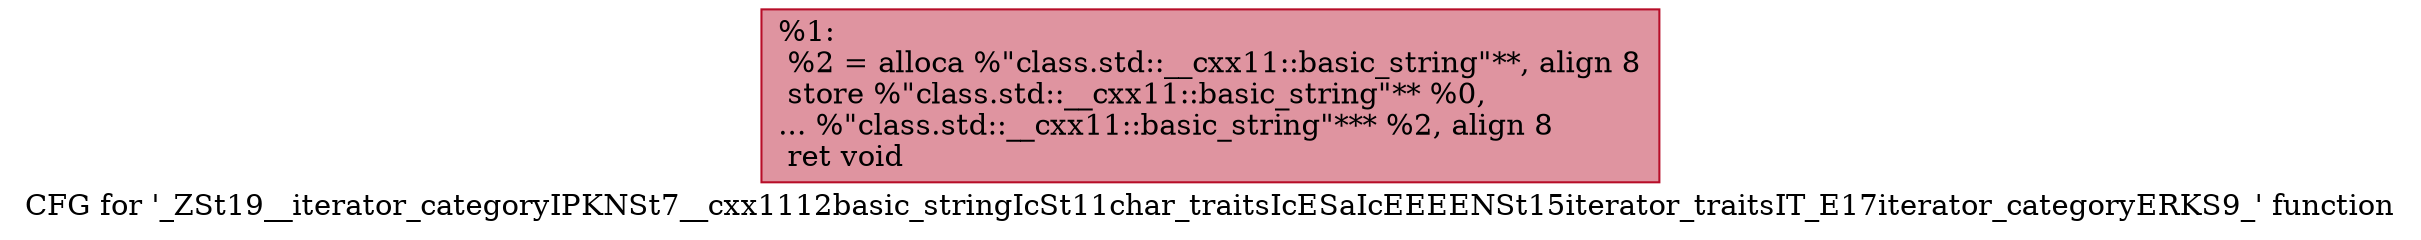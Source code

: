 digraph "CFG for '_ZSt19__iterator_categoryIPKNSt7__cxx1112basic_stringIcSt11char_traitsIcESaIcEEEENSt15iterator_traitsIT_E17iterator_categoryERKS9_' function" {
	label="CFG for '_ZSt19__iterator_categoryIPKNSt7__cxx1112basic_stringIcSt11char_traitsIcESaIcEEEENSt15iterator_traitsIT_E17iterator_categoryERKS9_' function";

	Node0x5643458d4e90 [shape=record,color="#b70d28ff", style=filled, fillcolor="#b70d2870",label="{%1:\l  %2 = alloca %\"class.std::__cxx11::basic_string\"**, align 8\l  store %\"class.std::__cxx11::basic_string\"** %0,\l... %\"class.std::__cxx11::basic_string\"*** %2, align 8\l  ret void\l}"];
}
